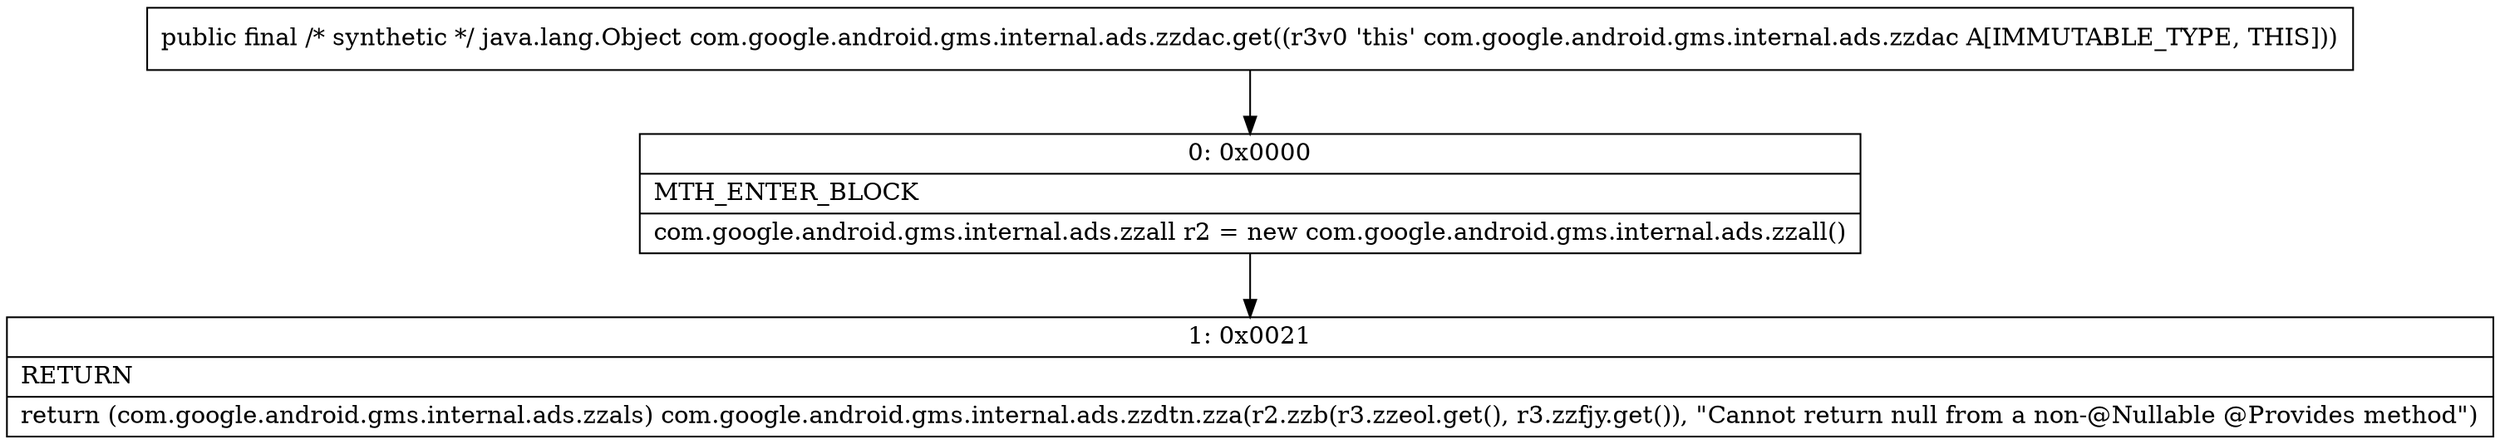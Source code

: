 digraph "CFG forcom.google.android.gms.internal.ads.zzdac.get()Ljava\/lang\/Object;" {
Node_0 [shape=record,label="{0\:\ 0x0000|MTH_ENTER_BLOCK\l|com.google.android.gms.internal.ads.zzall r2 = new com.google.android.gms.internal.ads.zzall()\l}"];
Node_1 [shape=record,label="{1\:\ 0x0021|RETURN\l|return (com.google.android.gms.internal.ads.zzals) com.google.android.gms.internal.ads.zzdtn.zza(r2.zzb(r3.zzeol.get(), r3.zzfjy.get()), \"Cannot return null from a non\-@Nullable @Provides method\")\l}"];
MethodNode[shape=record,label="{public final \/* synthetic *\/ java.lang.Object com.google.android.gms.internal.ads.zzdac.get((r3v0 'this' com.google.android.gms.internal.ads.zzdac A[IMMUTABLE_TYPE, THIS])) }"];
MethodNode -> Node_0;
Node_0 -> Node_1;
}

